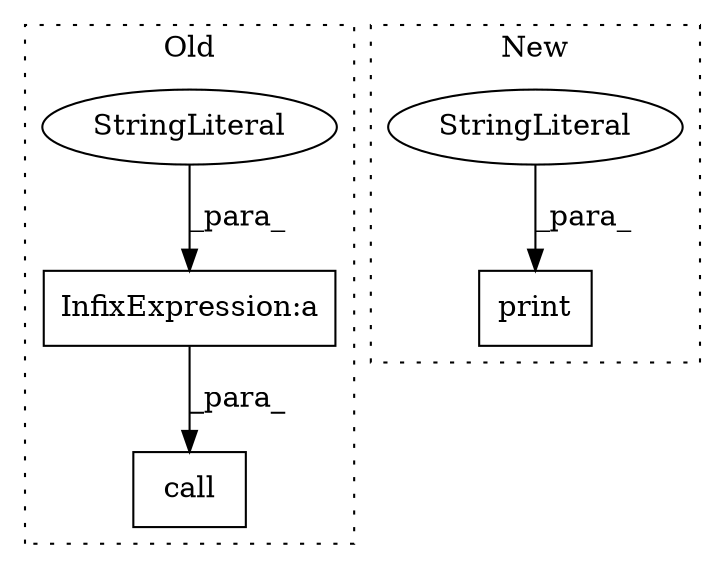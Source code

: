digraph G {
subgraph cluster0 {
1 [label="call" a="32" s="306,391" l="5,1" shape="box"];
4 [label="InfixExpression:a" a="27" s="386" l="3" shape="box"];
5 [label="StringLiteral" a="45" s="311" l="75" shape="ellipse"];
label = "Old";
style="dotted";
}
subgraph cluster1 {
2 [label="print" a="32" s="294,332" l="6,1" shape="box"];
3 [label="StringLiteral" a="45" s="300" l="32" shape="ellipse"];
label = "New";
style="dotted";
}
3 -> 2 [label="_para_"];
4 -> 1 [label="_para_"];
5 -> 4 [label="_para_"];
}